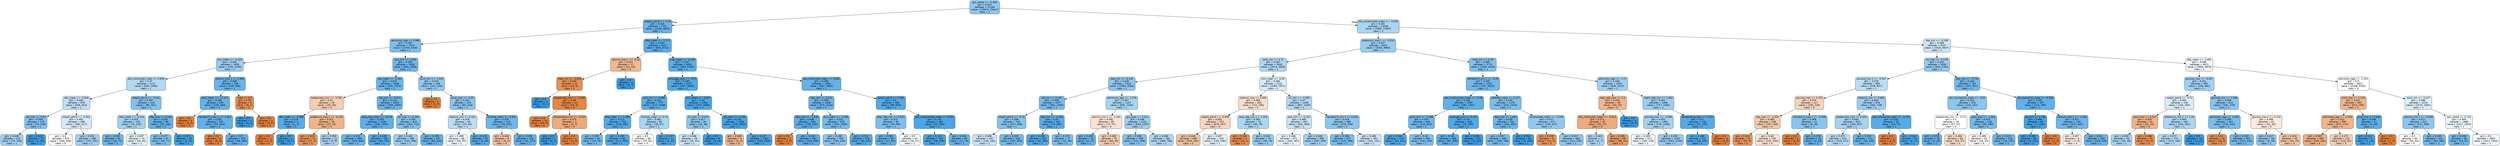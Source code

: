 digraph Tree {
node [shape=box, style="filled, rounded", color="black", fontname="helvetica"] ;
edge [fontname="helvetica"] ;
0 [label="gcs_verbal <= -0.308\ngini = 0.421\nsamples = 21169\nvalue = [10073, 23417]\nclass = 1", fillcolor="#8ec7f0"] ;
1 [label="weight_admit <= -0.18\ngini = 0.315\nsamples = 7731\nvalue = [2390, 9820]\nclass = 1", fillcolor="#69b5eb"] ;
0 -> 1 [labeldistance=2.5, labelangle=45, headlabel="True"] ;
2 [label="admission_age <= 0.069\ngini = 0.387\nsamples = 3514\nvalue = [1458, 4108]\nclass = 1", fillcolor="#7fc0ee"] ;
1 -> 2 ;
3 [label="bun_mean <= -0.223\ngini = 0.443\nsamples = 1458\nvalue = [765, 1549]\nclass = 1", fillcolor="#9bcdf2"] ;
2 -> 3 ;
4 [label="abs_monocytes_mean <= 0.058\ngini = 0.47\nsamples = 1112\nvalue = [656, 1084]\nclass = 1", fillcolor="#b1d8f5"] ;
3 -> 4 ;
5 [label="wbc_mean <= -0.504\ngini = 0.482\nsamples = 878\nvalue = [558, 823]\nclass = 1", fillcolor="#bfdff7"] ;
4 -> 5 ;
6 [label="ptt_max <= 0.01\ngini = 0.394\nsamples = 179\nvalue = [76, 206]\nclass = 1", fillcolor="#82c1ef"] ;
5 -> 6 ;
7 [label="gini = 0.448\nsamples = 142\nvalue = [75, 146]\nclass = 1", fillcolor="#9fcff2"] ;
6 -> 7 ;
8 [label="gini = 0.032\nsamples = 37\nvalue = [1, 60]\nclass = 1", fillcolor="#3c9fe5"] ;
6 -> 8 ;
9 [label="weight_admit <= -0.552\ngini = 0.492\nsamples = 699\nvalue = [482, 617]\nclass = 1", fillcolor="#d4eaf9"] ;
5 -> 9 ;
10 [label="gini = 0.5\nsamples = 419\nvalue = [330, 326]\nclass = 0", fillcolor="#fffdfd"] ;
9 -> 10 ;
11 [label="gini = 0.451\nsamples = 280\nvalue = [152, 291]\nclass = 1", fillcolor="#a0d0f3"] ;
9 -> 11 ;
12 [label="weight_admit <= -0.541\ngini = 0.397\nsamples = 234\nvalue = [98, 261]\nclass = 1", fillcolor="#83c2ef"] ;
4 -> 12 ;
13 [label="mbp_mean <= -0.114\ngini = 0.453\nsamples = 135\nvalue = [70, 132]\nclass = 1", fillcolor="#a2d1f3"] ;
12 -> 13 ;
14 [label="gini = 0.323\nsamples = 61\nvalue = [18, 71]\nclass = 1", fillcolor="#6bb6ec"] ;
13 -> 14 ;
15 [label="gini = 0.497\nsamples = 74\nvalue = [52, 61]\nclass = 1", fillcolor="#e2f1fb"] ;
13 -> 15 ;
16 [label="dbp_max <= 0.413\ngini = 0.293\nsamples = 99\nvalue = [28, 129]\nclass = 1", fillcolor="#64b2eb"] ;
12 -> 16 ;
17 [label="gini = 0.377\nsamples = 67\nvalue = [26, 77]\nclass = 1", fillcolor="#7cbeee"] ;
16 -> 17 ;
18 [label="gini = 0.071\nsamples = 32\nvalue = [2, 52]\nclass = 1", fillcolor="#41a1e6"] ;
16 -> 18 ;
19 [label="calcium_max.1 <= 2.996\ngini = 0.308\nsamples = 346\nvalue = [109, 465]\nclass = 1", fillcolor="#67b4eb"] ;
3 -> 19 ;
20 [label="spo2_mean <= -17.471\ngini = 0.292\nsamples = 340\nvalue = [100, 464]\nclass = 1", fillcolor="#64b2eb"] ;
19 -> 20 ;
21 [label="gini = 0.0\nsamples = 3\nvalue = [5, 0]\nclass = 0", fillcolor="#e58139"] ;
20 -> 21 ;
22 [label="hematocrit_max.1 <= -2.021\ngini = 0.282\nsamples = 337\nvalue = [95, 464]\nclass = 1", fillcolor="#62b1ea"] ;
20 -> 22 ;
23 [label="gini = 0.0\nsamples = 3\nvalue = [6, 0]\nclass = 0", fillcolor="#e58139"] ;
22 -> 23 ;
24 [label="gini = 0.27\nsamples = 334\nvalue = [89, 464]\nclass = 1", fillcolor="#5fb0ea"] ;
22 -> 24 ;
25 [label="male <= 0.5\ngini = 0.18\nsamples = 6\nvalue = [9, 1]\nclass = 0", fillcolor="#e88f4f"] ;
19 -> 25 ;
26 [label="gini = 0.0\nsamples = 1\nvalue = [0, 1]\nclass = 1", fillcolor="#399de5"] ;
25 -> 26 ;
27 [label="gini = 0.0\nsamples = 5\nvalue = [9, 0]\nclass = 0", fillcolor="#e58139"] ;
25 -> 27 ;
28 [label="po2_min <= 1.353\ngini = 0.335\nsamples = 2056\nvalue = [693, 2559]\nclass = 1", fillcolor="#6fb8ec"] ;
2 -> 28 ;
29 [label="sbp_mean <= -2.161\ngini = 0.323\nsamples = 1848\nvalue = [591, 2325]\nclass = 1", fillcolor="#6bb6ec"] ;
28 -> 29 ;
30 [label="baseexcess_min <= -3.781\ngini = 0.47\nsamples = 29\nvalue = [33, 20]\nclass = 0", fillcolor="#f5cdb1"] ;
29 -> 30 ;
31 [label="dbp_mean <= -2.998\ngini = 0.219\nsamples = 3\nvalue = [1, 7]\nclass = 1", fillcolor="#55abe9"] ;
30 -> 31 ;
32 [label="gini = 0.0\nsamples = 1\nvalue = [1, 0]\nclass = 0", fillcolor="#e58139"] ;
31 -> 32 ;
33 [label="gini = 0.0\nsamples = 2\nvalue = [0, 7]\nclass = 1", fillcolor="#399de5"] ;
31 -> 33 ;
34 [label="potassium_max.1 <= -0.154\ngini = 0.411\nsamples = 26\nvalue = [32, 13]\nclass = 0", fillcolor="#f0b489"] ;
30 -> 34 ;
35 [label="gini = 0.225\nsamples = 15\nvalue = [27, 4]\nclass = 0", fillcolor="#e99456"] ;
34 -> 35 ;
36 [label="gini = 0.459\nsamples = 11\nvalue = [5, 9]\nclass = 1", fillcolor="#a7d3f3"] ;
34 -> 36 ;
37 [label="sbp_min <= -0.011\ngini = 0.314\nsamples = 1819\nvalue = [558, 2305]\nclass = 1", fillcolor="#69b5eb"] ;
29 -> 37 ;
38 [label="resp_rate_mean <= -0.078\ngini = 0.263\nsamples = 1196\nvalue = [294, 1591]\nclass = 1", fillcolor="#5eafea"] ;
37 -> 38 ;
39 [label="gini = 0.311\nsamples = 666\nvalue = [200, 840]\nclass = 1", fillcolor="#68b4eb"] ;
38 -> 39 ;
40 [label="gini = 0.198\nsamples = 530\nvalue = [94, 751]\nclass = 1", fillcolor="#52a9e8"] ;
38 -> 40 ;
41 [label="ph_max <= 0.464\ngini = 0.394\nsamples = 623\nvalue = [264, 714]\nclass = 1", fillcolor="#82c1ef"] ;
37 -> 41 ;
42 [label="gini = 0.441\nsamples = 386\nvalue = [195, 398]\nclass = 1", fillcolor="#9acdf2"] ;
41 -> 42 ;
43 [label="gini = 0.294\nsamples = 237\nvalue = [69, 316]\nclass = 1", fillcolor="#64b2eb"] ;
41 -> 43 ;
44 [label="pco2_min <= -1.533\ngini = 0.423\nsamples = 208\nvalue = [102, 234]\nclass = 1", fillcolor="#8fc8f0"] ;
28 -> 44 ;
45 [label="gini = 0.0\nsamples = 5\nvalue = [9, 0]\nclass = 0", fillcolor="#e58139"] ;
44 -> 45 ;
46 [label="pco2_max <= -0.65\ngini = 0.407\nsamples = 203\nvalue = [93, 234]\nclass = 1", fillcolor="#88c4ef"] ;
44 -> 46 ;
47 [label="totalco2_min <= 0.331\ngini = 0.478\nsamples = 93\nvalue = [54, 83]\nclass = 1", fillcolor="#baddf6"] ;
46 -> 47 ;
48 [label="gini = 0.499\nsamples = 68\nvalue = [50, 55]\nclass = 1", fillcolor="#edf6fd"] ;
47 -> 48 ;
49 [label="gini = 0.219\nsamples = 25\nvalue = [4, 28]\nclass = 1", fillcolor="#55abe9"] ;
47 -> 49 ;
50 [label="chloride_mean <= -0.821\ngini = 0.326\nsamples = 110\nvalue = [39, 151]\nclass = 1", fillcolor="#6cb6ec"] ;
46 -> 50 ;
51 [label="gini = 0.444\nsamples = 8\nvalue = [8, 4]\nclass = 0", fillcolor="#f2c09c"] ;
50 -> 51 ;
52 [label="gini = 0.288\nsamples = 102\nvalue = [31, 147]\nclass = 1", fillcolor="#63b2ea"] ;
50 -> 52 ;
53 [label="mbp_mean <= -2.171\ngini = 0.241\nsamples = 4217\nvalue = [932, 5712]\nclass = 1", fillcolor="#59ade9"] ;
1 -> 53 ;
54 [label="calcium_max.1 <= -0.18\ngini = 0.422\nsamples = 17\nvalue = [23, 10]\nclass = 0", fillcolor="#f0b88f"] ;
53 -> 54 ;
55 [label="mbp_min <= -3.816\ngini = 0.204\nsamples = 13\nvalue = [23, 3]\nclass = 0", fillcolor="#e89153"] ;
54 -> 55 ;
56 [label="gini = 0.0\nsamples = 1\nvalue = [0, 2]\nclass = 1", fillcolor="#399de5"] ;
55 -> 56 ;
57 [label="baseexcess_min <= -0.535\ngini = 0.08\nsamples = 12\nvalue = [23, 1]\nclass = 0", fillcolor="#e68642"] ;
55 -> 57 ;
58 [label="gini = 0.0\nsamples = 10\nvalue = [20, 0]\nclass = 0", fillcolor="#e58139"] ;
57 -> 58 ;
59 [label="temperature_min <= -0.233\ngini = 0.375\nsamples = 2\nvalue = [3, 1]\nclass = 0", fillcolor="#eeab7b"] ;
57 -> 59 ;
60 [label="gini = 0.0\nsamples = 1\nvalue = [0, 1]\nclass = 1", fillcolor="#399de5"] ;
59 -> 60 ;
61 [label="gini = 0.0\nsamples = 1\nvalue = [3, 0]\nclass = 0", fillcolor="#e58139"] ;
59 -> 61 ;
62 [label="gini = 0.0\nsamples = 4\nvalue = [0, 7]\nclass = 1", fillcolor="#399de5"] ;
54 -> 62 ;
63 [label="mbp_mean <= -0.195\ngini = 0.237\nsamples = 4200\nvalue = [909, 5702]\nclass = 1", fillcolor="#59ade9"] ;
53 -> 63 ;
64 [label="aniongap_max <= -0.57\ngini = 0.185\nsamples = 2137\nvalue = [347, 3009]\nclass = 1", fillcolor="#50a8e8"] ;
63 -> 64 ;
65 [label="po2_min <= 0.986\ngini = 0.242\nsamples = 773\nvalue = [172, 1049]\nclass = 1", fillcolor="#59ade9"] ;
64 -> 65 ;
66 [label="dbp_mean <= -1.388\ngini = 0.211\nsamples = 704\nvalue = [134, 982]\nclass = 1", fillcolor="#54aae9"] ;
65 -> 66 ;
67 [label="gini = 0.352\nsamples = 63\nvalue = [23, 78]\nclass = 1", fillcolor="#73baed"] ;
66 -> 67 ;
68 [label="gini = 0.195\nsamples = 641\nvalue = [111, 904]\nclass = 1", fillcolor="#51a9e8"] ;
66 -> 68 ;
69 [label="chloride_mean <= 0.79\ngini = 0.462\nsamples = 69\nvalue = [38, 67]\nclass = 1", fillcolor="#a9d5f4"] ;
65 -> 69 ;
70 [label="gini = 0.5\nsamples = 48\nvalue = [35, 35]\nclass = 0", fillcolor="#ffffff"] ;
69 -> 70 ;
71 [label="gini = 0.157\nsamples = 21\nvalue = [3, 32]\nclass = 1", fillcolor="#4ca6e7"] ;
69 -> 71 ;
72 [label="bun_mean <= -0.811\ngini = 0.15\nsamples = 1364\nvalue = [175, 1960]\nclass = 1", fillcolor="#4ba6e7"] ;
64 -> 72 ;
73 [label="inr_max <= 0.201\ngini = 0.417\nsamples = 36\nvalue = [16, 38]\nclass = 1", fillcolor="#8cc6f0"] ;
72 -> 73 ;
74 [label="gini = 0.488\nsamples = 28\nvalue = [16, 22]\nclass = 1", fillcolor="#c9e4f8"] ;
73 -> 74 ;
75 [label="gini = 0.0\nsamples = 8\nvalue = [0, 16]\nclass = 1", fillcolor="#399de5"] ;
73 -> 75 ;
76 [label="ptt_max <= -0.735\ngini = 0.141\nsamples = 1328\nvalue = [159, 1922]\nclass = 1", fillcolor="#49a5e7"] ;
72 -> 76 ;
77 [label="gini = 0.408\nsamples = 4\nvalue = [5, 2]\nclass = 0", fillcolor="#efb388"] ;
76 -> 77 ;
78 [label="gini = 0.137\nsamples = 1324\nvalue = [154, 1920]\nclass = 1", fillcolor="#49a5e7"] ;
76 -> 78 ;
79 [label="abs_monocytes_mean <= 0.066\ngini = 0.286\nsamples = 2063\nvalue = [562, 2693]\nclass = 1", fillcolor="#62b1ea"] ;
63 -> 79 ;
80 [label="dbp_min <= 0.221\ngini = 0.309\nsamples = 1569\nvalue = [476, 2014]\nclass = 1", fillcolor="#68b4eb"] ;
79 -> 80 ;
81 [label="dbp_max <= -1.542\ngini = 0.246\nsamples = 694\nvalue = [156, 930]\nclass = 1", fillcolor="#5aade9"] ;
80 -> 81 ;
82 [label="gini = 0.0\nsamples = 2\nvalue = [3, 0]\nclass = 0", fillcolor="#e58139"] ;
81 -> 82 ;
83 [label="gini = 0.243\nsamples = 692\nvalue = [153, 930]\nclass = 1", fillcolor="#5aade9"] ;
81 -> 83 ;
84 [label="bun_mean <= -0.296\ngini = 0.352\nsamples = 875\nvalue = [320, 1084]\nclass = 1", fillcolor="#73baed"] ;
80 -> 84 ;
85 [label="gini = 0.408\nsamples = 556\nvalue = [260, 649]\nclass = 1", fillcolor="#88c4ef"] ;
84 -> 85 ;
86 [label="gini = 0.213\nsamples = 319\nvalue = [60, 435]\nclass = 1", fillcolor="#54abe9"] ;
84 -> 86 ;
87 [label="weight_admit <= 0.001\ngini = 0.2\nsamples = 494\nvalue = [86, 679]\nclass = 1", fillcolor="#52a9e8"] ;
79 -> 87 ;
88 [label="resp_rate_min <= 0.873\ngini = 0.375\nsamples = 92\nvalue = [33, 99]\nclass = 1", fillcolor="#7bbeee"] ;
87 -> 88 ;
89 [label="gini = 0.284\nsamples = 69\nvalue = [17, 82]\nclass = 1", fillcolor="#62b1ea"] ;
88 -> 89 ;
90 [label="gini = 0.5\nsamples = 23\nvalue = [16, 17]\nclass = 1", fillcolor="#f3f9fd"] ;
88 -> 90 ;
91 [label="abs_lymphocytes_mean <= 0.181\ngini = 0.153\nsamples = 402\nvalue = [53, 580]\nclass = 1", fillcolor="#4ba6e7"] ;
87 -> 91 ;
92 [label="gini = 0.124\nsamples = 343\nvalue = [36, 506]\nclass = 1", fillcolor="#47a4e7"] ;
91 -> 92 ;
93 [label="gini = 0.304\nsamples = 59\nvalue = [17, 74]\nclass = 1", fillcolor="#66b4eb"] ;
91 -> 93 ;
94 [label="abs_lymphocytes_mean <= -0.058\ngini = 0.461\nsamples = 13438\nvalue = [7683, 13597]\nclass = 1", fillcolor="#a9d4f4"] ;
0 -> 94 [labeldistance=2.5, labelangle=-45, headlabel="False"] ;
95 [label="potassium_max.1 <= -0.154\ngini = 0.437\nsamples = 8331\nvalue = [4263, 8960]\nclass = 1", fillcolor="#97ccf1"] ;
94 -> 95 ;
96 [label="spo2_min <= 0.12\ngini = 0.467\nsamples = 4555\nvalue = [2673, 4535]\nclass = 1", fillcolor="#aed7f4"] ;
95 -> 96 ;
97 [label="dbp_min <= -0.105\ngini = 0.418\nsamples = 2314\nvalue = [1084, 2564]\nclass = 1", fillcolor="#8dc6f0"] ;
96 -> 97 ;
98 [label="ptt_min <= 0.182\ngini = 0.356\nsamples = 1077\nvalue = [392, 1300]\nclass = 1", fillcolor="#75bbed"] ;
97 -> 98 ;
99 [label="weight_admit <= -0.72\ngini = 0.398\nsamples = 746\nvalue = [317, 838]\nclass = 1", fillcolor="#84c2ef"] ;
98 -> 99 ;
100 [label="gini = 0.486\nsamples = 197\nvalue = [130, 182]\nclass = 1", fillcolor="#c6e3f8"] ;
99 -> 100 ;
101 [label="gini = 0.345\nsamples = 549\nvalue = [187, 656]\nclass = 1", fillcolor="#71b9ec"] ;
99 -> 101 ;
102 [label="dbp_min <= -0.343\ngini = 0.24\nsamples = 331\nvalue = [75, 462]\nclass = 1", fillcolor="#59ade9"] ;
98 -> 102 ;
103 [label="gini = 0.188\nsamples = 254\nvalue = [43, 366]\nclass = 1", fillcolor="#50a9e8"] ;
102 -> 103 ;
104 [label="gini = 0.375\nsamples = 77\nvalue = [32, 96]\nclass = 1", fillcolor="#7bbeee"] ;
102 -> 104 ;
105 [label="admission_age <= -1.678\ngini = 0.457\nsamples = 1237\nvalue = [692, 1264]\nclass = 1", fillcolor="#a5d3f3"] ;
97 -> 105 ;
106 [label="calcium_min.1 <= -1.191\ngini = 0.492\nsamples = 85\nvalue = [73, 57]\nclass = 0", fillcolor="#f9e3d4"] ;
105 -> 106 ;
107 [label="gini = 0.308\nsamples = 10\nvalue = [4, 17]\nclass = 1", fillcolor="#68b4eb"] ;
106 -> 107 ;
108 [label="gini = 0.465\nsamples = 75\nvalue = [69, 40]\nclass = 0", fillcolor="#f4caac"] ;
106 -> 108 ;
109 [label="gcs_eyes <= 0.412\ngini = 0.448\nsamples = 1152\nvalue = [619, 1207]\nclass = 1", fillcolor="#9fcff2"] ;
105 -> 109 ;
110 [label="gini = 0.394\nsamples = 358\nvalue = [151, 409]\nclass = 1", fillcolor="#82c1ef"] ;
109 -> 110 ;
111 [label="gini = 0.466\nsamples = 794\nvalue = [468, 798]\nclass = 1", fillcolor="#add6f4"] ;
109 -> 111 ;
112 [label="bun_mean <= -0.59\ngini = 0.494\nsamples = 2241\nvalue = [1589, 1971]\nclass = 1", fillcolor="#d9ecfa"] ;
96 -> 112 ;
113 [label="totalco2_max <= 0.692\ngini = 0.489\nsamples = 802\nvalue = [722, 536]\nclass = 0", fillcolor="#f8dfcc"] ;
112 -> 113 ;
114 [label="weight_admit <= -0.059\ngini = 0.481\nsamples = 723\nvalue = [676, 457]\nclass = 0", fillcolor="#f7d6bf"] ;
113 -> 114 ;
115 [label="gini = 0.448\nsamples = 498\nvalue = [510, 261]\nclass = 0", fillcolor="#f2c19e"] ;
114 -> 115 ;
116 [label="gini = 0.497\nsamples = 225\nvalue = [166, 196]\nclass = 1", fillcolor="#e1f0fb"] ;
114 -> 116 ;
117 [label="resp_rate_min <= -1.333\ngini = 0.465\nsamples = 79\nvalue = [46, 79]\nclass = 1", fillcolor="#acd6f4"] ;
113 -> 117 ;
118 [label="gini = 0.165\nsamples = 5\nvalue = [10, 1]\nclass = 0", fillcolor="#e88e4d"] ;
117 -> 118 ;
119 [label="gini = 0.432\nsamples = 74\nvalue = [36, 78]\nclass = 1", fillcolor="#94caf1"] ;
117 -> 119 ;
120 [label="inr_min <= -0.099\ngini = 0.47\nsamples = 1439\nvalue = [867, 1435]\nclass = 1", fillcolor="#b1d8f5"] ;
112 -> 120 ;
121 [label="po2_min <= -0.182\ngini = 0.486\nsamples = 951\nvalue = [641, 896]\nclass = 1", fillcolor="#c7e3f8"] ;
120 -> 121 ;
122 [label="gini = 0.498\nsamples = 571\nvalue = [434, 487]\nclass = 1", fillcolor="#e9f4fc"] ;
121 -> 122 ;
123 [label="gini = 0.446\nsamples = 380\nvalue = [207, 409]\nclass = 1", fillcolor="#9dcff2"] ;
121 -> 123 ;
124 [label="hematocrit_min.1 <= 0.016\ngini = 0.416\nsamples = 488\nvalue = [226, 539]\nclass = 1", fillcolor="#8cc6f0"] ;
120 -> 124 ;
125 [label="gini = 0.364\nsamples = 327\nvalue = [125, 398]\nclass = 1", fillcolor="#77bced"] ;
124 -> 125 ;
126 [label="gini = 0.486\nsamples = 161\nvalue = [101, 141]\nclass = 1", fillcolor="#c7e3f8"] ;
124 -> 126 ;
127 [label="mbp_min <= 0.18\ngini = 0.389\nsamples = 3776\nvalue = [1590, 4425]\nclass = 1", fillcolor="#80c0ee"] ;
95 -> 127 ;
128 [label="hematocrit_min.1 <= -0.35\ngini = 0.335\nsamples = 2231\nvalue = [761, 2810]\nclass = 1", fillcolor="#6fb8ec"] ;
127 -> 128 ;
129 [label="abs_lymphocytes_mean <= -0.06\ngini = 0.282\nsamples = 1055\nvalue = [285, 1391]\nclass = 1", fillcolor="#62b1ea"] ;
128 -> 129 ;
130 [label="pco2_min <= -0.388\ngini = 0.334\nsamples = 626\nvalue = [215, 801]\nclass = 1", fillcolor="#6eb7ec"] ;
129 -> 130 ;
131 [label="gini = 0.164\nsamples = 170\nvalue = [24, 242]\nclass = 1", fillcolor="#4da7e8"] ;
130 -> 131 ;
132 [label="gini = 0.38\nsamples = 456\nvalue = [191, 559]\nclass = 1", fillcolor="#7dbeee"] ;
130 -> 132 ;
133 [label="aniongap_min <= 0.147\ngini = 0.19\nsamples = 429\nvalue = [70, 590]\nclass = 1", fillcolor="#50a9e8"] ;
129 -> 133 ;
134 [label="gini = 0.261\nsamples = 288\nvalue = [67, 368]\nclass = 1", fillcolor="#5dafea"] ;
133 -> 134 ;
135 [label="gini = 0.026\nsamples = 141\nvalue = [3, 222]\nclass = 1", fillcolor="#3c9ee5"] ;
133 -> 135 ;
136 [label="platelets_mean <= 0.127\ngini = 0.376\nsamples = 1176\nvalue = [476, 1419]\nclass = 1", fillcolor="#7bbeee"] ;
128 -> 136 ;
137 [label="dbp_max <= 1.403\ngini = 0.335\nsamples = 704\nvalue = [241, 892]\nclass = 1", fillcolor="#6eb7ec"] ;
136 -> 137 ;
138 [label="gini = 0.357\nsamples = 640\nvalue = [238, 786]\nclass = 1", fillcolor="#75bbed"] ;
137 -> 138 ;
139 [label="gini = 0.054\nsamples = 64\nvalue = [3, 106]\nclass = 1", fillcolor="#3fa0e6"] ;
137 -> 139 ;
140 [label="bicarbonate_mean <= -2.549\ngini = 0.427\nsamples = 472\nvalue = [235, 527]\nclass = 1", fillcolor="#91c9f1"] ;
136 -> 140 ;
141 [label="gini = 0.219\nsamples = 8\nvalue = [14, 2]\nclass = 0", fillcolor="#e99355"] ;
140 -> 141 ;
142 [label="gini = 0.417\nsamples = 464\nvalue = [221, 525]\nclass = 1", fillcolor="#8cc6f0"] ;
140 -> 142 ;
143 [label="admission_age <= -2.17\ngini = 0.448\nsamples = 1545\nvalue = [829, 1615]\nclass = 1", fillcolor="#9fcff2"] ;
127 -> 143 ;
144 [label="resp_rate_max <= 1.5\ngini = 0.418\nsamples = 49\nvalue = [52, 22]\nclass = 0", fillcolor="#f0b68d"] ;
143 -> 144 ;
145 [label="abs_monocytes_mean <= -0.414\ngini = 0.371\nsamples = 45\nvalue = [52, 17]\nclass = 0", fillcolor="#eeaa7a"] ;
144 -> 145 ;
146 [label="gini = 0.463\nsamples = 7\nvalue = [4, 7]\nclass = 1", fillcolor="#aad5f4"] ;
145 -> 146 ;
147 [label="gini = 0.285\nsamples = 38\nvalue = [48, 10]\nclass = 0", fillcolor="#ea9b62"] ;
145 -> 147 ;
148 [label="gini = 0.0\nsamples = 4\nvalue = [0, 5]\nclass = 1", fillcolor="#399de5"] ;
144 -> 148 ;
149 [label="heart_rate_min <= 1.842\ngini = 0.441\nsamples = 1496\nvalue = [777, 1593]\nclass = 1", fillcolor="#9acdf2"] ;
143 -> 149 ;
150 [label="glucose_max <= -0.699\ngini = 0.452\nsamples = 1380\nvalue = [756, 1438]\nclass = 1", fillcolor="#a1d1f3"] ;
149 -> 150 ;
151 [label="gini = 0.499\nsamples = 217\nvalue = [163, 179]\nclass = 1", fillcolor="#edf6fd"] ;
150 -> 151 ;
152 [label="gini = 0.435\nsamples = 1163\nvalue = [593, 1259]\nclass = 1", fillcolor="#96cbf1"] ;
150 -> 152 ;
153 [label="temperature_max <= 2.927\ngini = 0.21\nsamples = 116\nvalue = [21, 155]\nclass = 1", fillcolor="#54aae9"] ;
149 -> 153 ;
154 [label="gini = 0.186\nsamples = 113\nvalue = [18, 155]\nclass = 1", fillcolor="#50a8e8"] ;
153 -> 154 ;
155 [label="gini = 0.0\nsamples = 3\nvalue = [3, 0]\nclass = 0", fillcolor="#e58139"] ;
153 -> 155 ;
156 [label="sbp_min <= -0.198\ngini = 0.489\nsamples = 5107\nvalue = [3420, 4637]\nclass = 1", fillcolor="#cbe5f8"] ;
94 -> 156 ;
157 [label="inr_max <= -0.178\ngini = 0.432\nsamples = 1636\nvalue = [816, 1764]\nclass = 1", fillcolor="#95caf1"] ;
156 -> 157 ;
158 [label="glucose_max.2 <= -0.547\ngini = 0.478\nsamples = 893\nvalue = [559, 857]\nclass = 1", fillcolor="#baddf6"] ;
157 -> 158 ;
159 [label="glucose_max <= 0.103\ngini = 0.479\nsamples = 217\nvalue = [195, 129]\nclass = 0", fillcolor="#f6d4bc"] ;
158 -> 159 ;
160 [label="sbp_max <= -1.302\ngini = 0.465\nsamples = 196\nvalue = [187, 109]\nclass = 0", fillcolor="#f4caac"] ;
159 -> 160 ;
161 [label="gini = 0.242\nsamples = 41\nvalue = [55, 9]\nclass = 0", fillcolor="#e99659"] ;
160 -> 161 ;
162 [label="gini = 0.49\nsamples = 155\nvalue = [132, 100]\nclass = 0", fillcolor="#f9e0cf"] ;
160 -> 162 ;
163 [label="hematocrit_max.1 <= -0.958\ngini = 0.408\nsamples = 21\nvalue = [8, 20]\nclass = 1", fillcolor="#88c4ef"] ;
159 -> 163 ;
164 [label="gini = 0.0\nsamples = 2\nvalue = [4, 0]\nclass = 0", fillcolor="#e58139"] ;
163 -> 164 ;
165 [label="gini = 0.278\nsamples = 19\nvalue = [4, 20]\nclass = 1", fillcolor="#61b1ea"] ;
163 -> 165 ;
166 [label="totalco2_min <= 0.956\ngini = 0.444\nsamples = 676\nvalue = [364, 728]\nclass = 1", fillcolor="#9ccef2"] ;
158 -> 166 ;
167 [label="baseexcess_max <= 0.042\ngini = 0.455\nsamples = 624\nvalue = [354, 657]\nclass = 1", fillcolor="#a4d2f3"] ;
166 -> 167 ;
168 [label="gini = 0.473\nsamples = 513\nvalue = [318, 512]\nclass = 1", fillcolor="#b4daf5"] ;
167 -> 168 ;
169 [label="gini = 0.319\nsamples = 111\nvalue = [36, 145]\nclass = 1", fillcolor="#6ab5eb"] ;
167 -> 169 ;
170 [label="abs_monocytes_mean <= -0.397\ngini = 0.216\nsamples = 52\nvalue = [10, 71]\nclass = 1", fillcolor="#55abe9"] ;
166 -> 170 ;
171 [label="gini = 0.0\nsamples = 2\nvalue = [4, 0]\nclass = 0", fillcolor="#e58139"] ;
170 -> 171 ;
172 [label="gini = 0.144\nsamples = 50\nvalue = [6, 71]\nclass = 1", fillcolor="#4aa5e7"] ;
170 -> 172 ;
173 [label="sbp_max <= -0.731\ngini = 0.344\nsamples = 743\nvalue = [257, 907]\nclass = 1", fillcolor="#71b9ec"] ;
157 -> 173 ;
174 [label="abs_neutrophils_mean <= -0.55\ngini = 0.413\nsamples = 316\nvalue = [143, 347]\nclass = 1", fillcolor="#8bc5f0"] ;
173 -> 174 ;
175 [label="baseexcess_min <= -0.13\ngini = 0.5\nsamples = 78\nvalue = [57, 57]\nclass = 0", fillcolor="#ffffff"] ;
174 -> 175 ;
176 [label="gini = 0.278\nsamples = 15\nvalue = [4, 20]\nclass = 1", fillcolor="#61b1ea"] ;
175 -> 176 ;
177 [label="gini = 0.484\nsamples = 63\nvalue = [53, 37]\nclass = 0", fillcolor="#f7d9c3"] ;
175 -> 177 ;
178 [label="spo2_max <= -1.453\ngini = 0.353\nsamples = 238\nvalue = [86, 290]\nclass = 1", fillcolor="#74baed"] ;
174 -> 178 ;
179 [label="gini = 0.499\nsamples = 19\nvalue = [16, 15]\nclass = 0", fillcolor="#fdf7f3"] ;
178 -> 179 ;
180 [label="gini = 0.323\nsamples = 219\nvalue = [70, 275]\nclass = 1", fillcolor="#6bb6ec"] ;
178 -> 180 ;
181 [label="abs_basophils_mean <= -0.359\ngini = 0.281\nsamples = 427\nvalue = [114, 560]\nclass = 1", fillcolor="#61b1ea"] ;
173 -> 181 ;
182 [label="ph_min <= 1.732\ngini = 0.094\nsamples = 85\nvalue = [7, 135]\nclass = 1", fillcolor="#43a2e6"] ;
181 -> 182 ;
183 [label="gini = 0.069\nsamples = 84\nvalue = [5, 135]\nclass = 1", fillcolor="#40a1e6"] ;
182 -> 183 ;
184 [label="gini = 0.0\nsamples = 1\nvalue = [2, 0]\nclass = 0", fillcolor="#e58139"] ;
182 -> 184 ;
185 [label="calcium_max.1 <= -1.494\ngini = 0.321\nsamples = 342\nvalue = [107, 425]\nclass = 1", fillcolor="#6bb6ec"] ;
181 -> 185 ;
186 [label="gini = 0.497\nsamples = 8\nvalue = [7, 6]\nclass = 0", fillcolor="#fbede3"] ;
185 -> 186 ;
187 [label="gini = 0.311\nsamples = 334\nvalue = [100, 419]\nclass = 1", fillcolor="#68b4eb"] ;
185 -> 187 ;
188 [label="dbp_mean <= -0.491\ngini = 0.499\nsamples = 3471\nvalue = [2604, 2873]\nclass = 1", fillcolor="#ecf6fd"] ;
156 -> 188 ;
189 [label="glucose_max <= -0.367\ngini = 0.451\nsamples = 660\nvalue = [356, 681]\nclass = 1", fillcolor="#a1d0f3"] ;
188 -> 189 ;
190 [label="weight_admit <= -0.72\ngini = 0.494\nsamples = 236\nvalue = [165, 205]\nclass = 1", fillcolor="#d8ecfa"] ;
189 -> 190 ;
191 [label="spo2_max <= 0.017\ngini = 0.405\nsamples = 52\nvalue = [61, 24]\nclass = 0", fillcolor="#efb387"] ;
190 -> 191 ;
192 [label="gini = 0.459\nsamples = 20\nvalue = [10, 18]\nclass = 1", fillcolor="#a7d3f3"] ;
191 -> 192 ;
193 [label="gini = 0.188\nsamples = 32\nvalue = [51, 6]\nclass = 0", fillcolor="#e89050"] ;
191 -> 193 ;
194 [label="potassium_min.1 <= 1.46\ngini = 0.464\nsamples = 184\nvalue = [104, 181]\nclass = 1", fillcolor="#abd5f4"] ;
190 -> 194 ;
195 [label="gini = 0.472\nsamples = 174\nvalue = [104, 169]\nclass = 1", fillcolor="#b3d9f5"] ;
194 -> 195 ;
196 [label="gini = 0.0\nsamples = 10\nvalue = [0, 12]\nclass = 1", fillcolor="#399de5"] ;
194 -> 196 ;
197 [label="glucose_min <= 1.098\ngini = 0.409\nsamples = 424\nvalue = [191, 476]\nclass = 1", fillcolor="#88c4ef"] ;
189 -> 197 ;
198 [label="admission_age <= -1.551\ngini = 0.369\nsamples = 363\nvalue = [140, 434]\nclass = 1", fillcolor="#79bded"] ;
197 -> 198 ;
199 [label="gini = 0.18\nsamples = 10\nvalue = [18, 2]\nclass = 0", fillcolor="#e88f4f"] ;
198 -> 199 ;
200 [label="gini = 0.343\nsamples = 353\nvalue = [122, 432]\nclass = 1", fillcolor="#71b9ec"] ;
198 -> 200 ;
201 [label="glucose_max.2 <= 0.143\ngini = 0.495\nsamples = 61\nvalue = [51, 42]\nclass = 0", fillcolor="#fae9dc"] ;
197 -> 201 ;
202 [label="gini = 0.417\nsamples = 18\nvalue = [8, 19]\nclass = 1", fillcolor="#8cc6f0"] ;
201 -> 202 ;
203 [label="gini = 0.454\nsamples = 43\nvalue = [43, 23]\nclass = 0", fillcolor="#f3c4a3"] ;
201 -> 203 ;
204 [label="admission_age <= -1.223\ngini = 0.5\nsamples = 2811\nvalue = [2248, 2192]\nclass = 0", fillcolor="#fefcfa"] ;
188 -> 204 ;
205 [label="pco2_max <= 1.143\ngini = 0.421\nsamples = 601\nvalue = [674, 290]\nclass = 0", fillcolor="#f0b78e"] ;
204 -> 205 ;
206 [label="admission_age <= -1.533\ngini = 0.412\nsamples = 590\nvalue = [671, 274]\nclass = 0", fillcolor="#f0b48a"] ;
205 -> 206 ;
207 [label="gini = 0.387\nsamples = 459\nvalue = [539, 192]\nclass = 0", fillcolor="#eeae80"] ;
206 -> 207 ;
208 [label="gini = 0.473\nsamples = 131\nvalue = [132, 82]\nclass = 0", fillcolor="#f5cfb4"] ;
206 -> 208 ;
209 [label="pco2_min <= 3.045\ngini = 0.266\nsamples = 11\nvalue = [3, 16]\nclass = 1", fillcolor="#5eafea"] ;
205 -> 209 ;
210 [label="gini = 0.111\nsamples = 9\nvalue = [1, 16]\nclass = 1", fillcolor="#45a3e7"] ;
209 -> 210 ;
211 [label="gini = 0.0\nsamples = 2\nvalue = [2, 0]\nclass = 0", fillcolor="#e58139"] ;
209 -> 211 ;
212 [label="spo2_min <= -0.327\ngini = 0.496\nsamples = 2210\nvalue = [1574, 1902]\nclass = 1", fillcolor="#ddeefb"] ;
204 -> 212 ;
213 [label="calcium_min.1 <= -0.099\ngini = 0.417\nsamples = 321\nvalue = [147, 349]\nclass = 1", fillcolor="#8cc6f0"] ;
212 -> 213 ;
214 [label="gini = 0.5\nsamples = 80\nvalue = [64, 64]\nclass = 0", fillcolor="#ffffff"] ;
213 -> 214 ;
215 [label="gini = 0.349\nsamples = 241\nvalue = [83, 285]\nclass = 1", fillcolor="#73baed"] ;
213 -> 215 ;
216 [label="gcs_verbal <= 0.155\ngini = 0.499\nsamples = 1889\nvalue = [1427, 1553]\nclass = 1", fillcolor="#eff7fd"] ;
212 -> 216 ;
217 [label="gini = 0.338\nsamples = 36\nvalue = [14, 51]\nclass = 1", fillcolor="#6fb8ec"] ;
216 -> 217 ;
218 [label="gini = 0.5\nsamples = 1853\nvalue = [1413, 1502]\nclass = 1", fillcolor="#f3f9fd"] ;
216 -> 218 ;
}